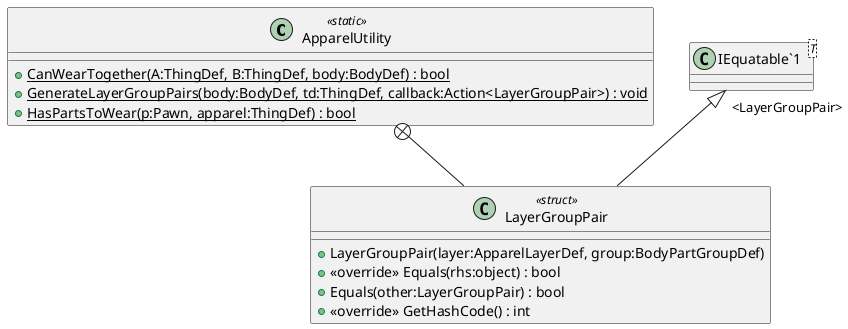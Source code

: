 @startuml
class ApparelUtility <<static>> {
    + {static} CanWearTogether(A:ThingDef, B:ThingDef, body:BodyDef) : bool
    + {static} GenerateLayerGroupPairs(body:BodyDef, td:ThingDef, callback:Action<LayerGroupPair>) : void
    + {static} HasPartsToWear(p:Pawn, apparel:ThingDef) : bool
}
class LayerGroupPair <<struct>> {
    + LayerGroupPair(layer:ApparelLayerDef, group:BodyPartGroupDef)
    + <<override>> Equals(rhs:object) : bool
    + Equals(other:LayerGroupPair) : bool
    + <<override>> GetHashCode() : int
}
class "IEquatable`1"<T> {
}
ApparelUtility +-- LayerGroupPair
"IEquatable`1" "<LayerGroupPair>" <|-- LayerGroupPair
@enduml
